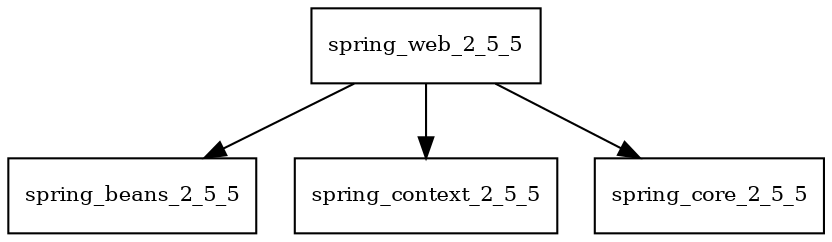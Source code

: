 digraph spring_web_2_5_5_dependencies {
  node [shape = box, fontsize=10.0];
  spring_web_2_5_5 -> spring_beans_2_5_5;
  spring_web_2_5_5 -> spring_context_2_5_5;
  spring_web_2_5_5 -> spring_core_2_5_5;
}
